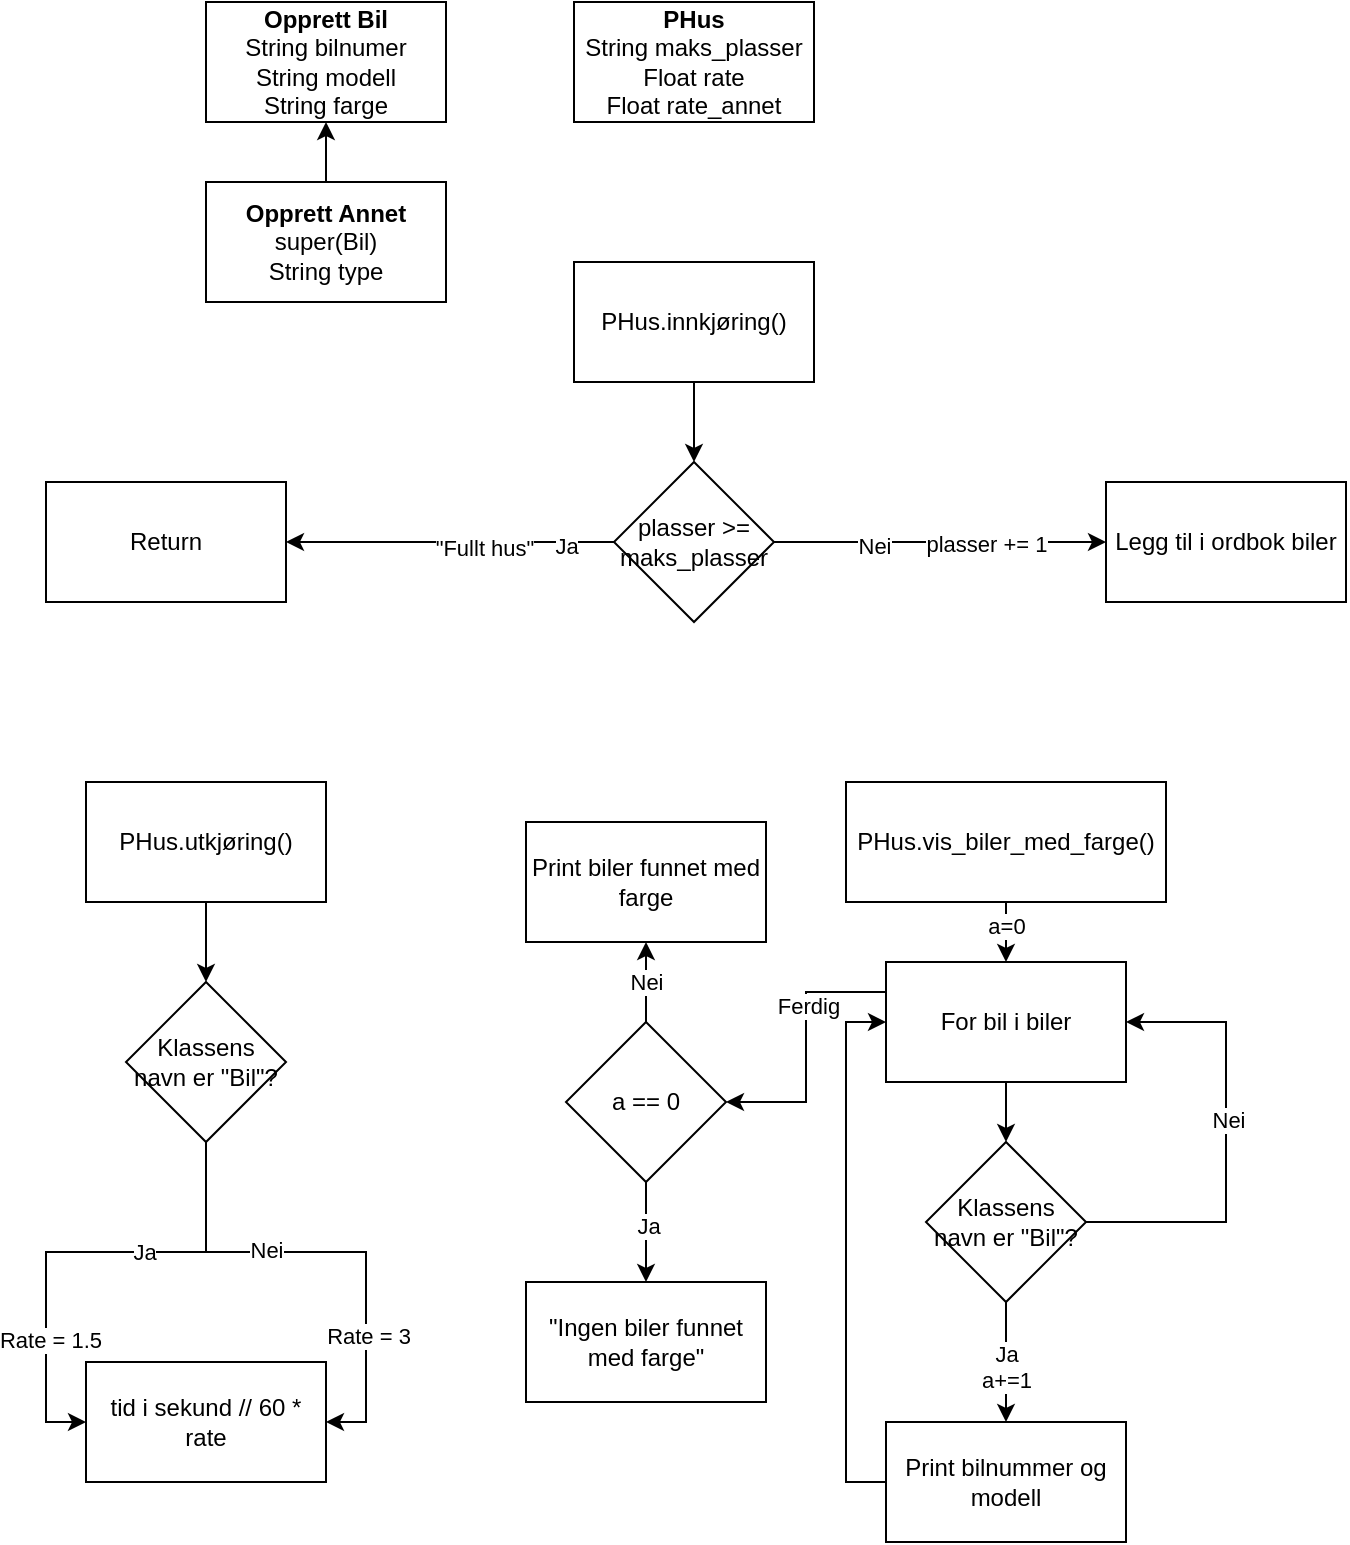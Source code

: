 <mxfile version="24.7.17">
  <diagram id="C5RBs43oDa-KdzZeNtuy" name="Page-1">
    <mxGraphModel dx="1464" dy="1104" grid="1" gridSize="10" guides="1" tooltips="1" connect="1" arrows="1" fold="1" page="1" pageScale="1" pageWidth="827" pageHeight="1169" math="0" shadow="0">
      <root>
        <mxCell id="WIyWlLk6GJQsqaUBKTNV-0" />
        <mxCell id="WIyWlLk6GJQsqaUBKTNV-1" parent="WIyWlLk6GJQsqaUBKTNV-0" />
        <mxCell id="xfNOZjnpDUWlMvhL13vc-49" value="&lt;b&gt;Opprett Bil&lt;/b&gt;&lt;div&gt;String bilnumer&lt;/div&gt;&lt;div&gt;String modell&lt;/div&gt;&lt;div&gt;String farge&lt;/div&gt;" style="whiteSpace=wrap;html=1;" vertex="1" parent="WIyWlLk6GJQsqaUBKTNV-1">
          <mxGeometry x="170" y="180" width="120" height="60" as="geometry" />
        </mxCell>
        <mxCell id="xfNOZjnpDUWlMvhL13vc-50" value="&lt;b&gt;PHus&lt;/b&gt;&lt;div&gt;String maks_plasser&lt;/div&gt;&lt;div&gt;Float rate&lt;/div&gt;&lt;div&gt;Float rate_annet&lt;/div&gt;" style="whiteSpace=wrap;html=1;" vertex="1" parent="WIyWlLk6GJQsqaUBKTNV-1">
          <mxGeometry x="354" y="180" width="120" height="60" as="geometry" />
        </mxCell>
        <mxCell id="xfNOZjnpDUWlMvhL13vc-67" value="" style="edgeStyle=orthogonalEdgeStyle;rounded=0;orthogonalLoop=1;jettySize=auto;html=1;" edge="1" parent="WIyWlLk6GJQsqaUBKTNV-1" source="xfNOZjnpDUWlMvhL13vc-51" target="xfNOZjnpDUWlMvhL13vc-49">
          <mxGeometry relative="1" as="geometry" />
        </mxCell>
        <mxCell id="xfNOZjnpDUWlMvhL13vc-51" value="&lt;b&gt;Opprett Annet&lt;/b&gt;&lt;div&gt;super(Bil)&lt;/div&gt;&lt;div&gt;String type&lt;/div&gt;" style="whiteSpace=wrap;html=1;" vertex="1" parent="WIyWlLk6GJQsqaUBKTNV-1">
          <mxGeometry x="170" y="270" width="120" height="60" as="geometry" />
        </mxCell>
        <mxCell id="xfNOZjnpDUWlMvhL13vc-56" style="edgeStyle=orthogonalEdgeStyle;rounded=0;orthogonalLoop=1;jettySize=auto;html=1;exitX=0.5;exitY=1;exitDx=0;exitDy=0;entryX=0.5;entryY=0;entryDx=0;entryDy=0;" edge="1" parent="WIyWlLk6GJQsqaUBKTNV-1" source="xfNOZjnpDUWlMvhL13vc-52" target="xfNOZjnpDUWlMvhL13vc-55">
          <mxGeometry relative="1" as="geometry" />
        </mxCell>
        <mxCell id="xfNOZjnpDUWlMvhL13vc-52" value="PHus.innkjøring()" style="whiteSpace=wrap;html=1;" vertex="1" parent="WIyWlLk6GJQsqaUBKTNV-1">
          <mxGeometry x="354" y="310" width="120" height="60" as="geometry" />
        </mxCell>
        <mxCell id="xfNOZjnpDUWlMvhL13vc-59" value="" style="edgeStyle=orthogonalEdgeStyle;rounded=0;orthogonalLoop=1;jettySize=auto;html=1;" edge="1" parent="WIyWlLk6GJQsqaUBKTNV-1" source="xfNOZjnpDUWlMvhL13vc-55" target="xfNOZjnpDUWlMvhL13vc-58">
          <mxGeometry relative="1" as="geometry" />
        </mxCell>
        <mxCell id="xfNOZjnpDUWlMvhL13vc-60" value="&quot;Fullt hus&quot;" style="edgeLabel;html=1;align=center;verticalAlign=middle;resizable=0;points=[];" vertex="1" connectable="0" parent="xfNOZjnpDUWlMvhL13vc-59">
          <mxGeometry x="-0.2" y="3" relative="1" as="geometry">
            <mxPoint as="offset" />
          </mxGeometry>
        </mxCell>
        <mxCell id="xfNOZjnpDUWlMvhL13vc-61" value="Ja" style="edgeLabel;html=1;align=center;verticalAlign=middle;resizable=0;points=[];" vertex="1" connectable="0" parent="xfNOZjnpDUWlMvhL13vc-59">
          <mxGeometry x="-0.707" y="2" relative="1" as="geometry">
            <mxPoint as="offset" />
          </mxGeometry>
        </mxCell>
        <mxCell id="xfNOZjnpDUWlMvhL13vc-63" value="" style="edgeStyle=orthogonalEdgeStyle;rounded=0;orthogonalLoop=1;jettySize=auto;html=1;" edge="1" parent="WIyWlLk6GJQsqaUBKTNV-1" source="xfNOZjnpDUWlMvhL13vc-55" target="xfNOZjnpDUWlMvhL13vc-62">
          <mxGeometry relative="1" as="geometry" />
        </mxCell>
        <mxCell id="xfNOZjnpDUWlMvhL13vc-64" value="Nei" style="edgeLabel;html=1;align=center;verticalAlign=middle;resizable=0;points=[];" vertex="1" connectable="0" parent="xfNOZjnpDUWlMvhL13vc-63">
          <mxGeometry x="-0.4" y="-2" relative="1" as="geometry">
            <mxPoint as="offset" />
          </mxGeometry>
        </mxCell>
        <mxCell id="xfNOZjnpDUWlMvhL13vc-66" value="plasser += 1" style="edgeLabel;html=1;align=center;verticalAlign=middle;resizable=0;points=[];" vertex="1" connectable="0" parent="xfNOZjnpDUWlMvhL13vc-63">
          <mxGeometry x="0.274" y="-1" relative="1" as="geometry">
            <mxPoint as="offset" />
          </mxGeometry>
        </mxCell>
        <mxCell id="xfNOZjnpDUWlMvhL13vc-55" value="plasser &amp;gt;= maks_plasser" style="rhombus;whiteSpace=wrap;html=1;" vertex="1" parent="WIyWlLk6GJQsqaUBKTNV-1">
          <mxGeometry x="374" y="410" width="80" height="80" as="geometry" />
        </mxCell>
        <mxCell id="xfNOZjnpDUWlMvhL13vc-58" value="Return" style="whiteSpace=wrap;html=1;" vertex="1" parent="WIyWlLk6GJQsqaUBKTNV-1">
          <mxGeometry x="90" y="420" width="120" height="60" as="geometry" />
        </mxCell>
        <mxCell id="xfNOZjnpDUWlMvhL13vc-62" value="Legg til i ordbok biler" style="whiteSpace=wrap;html=1;" vertex="1" parent="WIyWlLk6GJQsqaUBKTNV-1">
          <mxGeometry x="620" y="420" width="120" height="60" as="geometry" />
        </mxCell>
        <mxCell id="xfNOZjnpDUWlMvhL13vc-70" style="edgeStyle=orthogonalEdgeStyle;rounded=0;orthogonalLoop=1;jettySize=auto;html=1;entryX=0.5;entryY=0;entryDx=0;entryDy=0;" edge="1" parent="WIyWlLk6GJQsqaUBKTNV-1" source="xfNOZjnpDUWlMvhL13vc-68" target="xfNOZjnpDUWlMvhL13vc-69">
          <mxGeometry relative="1" as="geometry" />
        </mxCell>
        <mxCell id="xfNOZjnpDUWlMvhL13vc-68" value="PHus.utkjøring()" style="whiteSpace=wrap;html=1;" vertex="1" parent="WIyWlLk6GJQsqaUBKTNV-1">
          <mxGeometry x="110" y="570" width="120" height="60" as="geometry" />
        </mxCell>
        <mxCell id="xfNOZjnpDUWlMvhL13vc-73" style="edgeStyle=orthogonalEdgeStyle;rounded=0;orthogonalLoop=1;jettySize=auto;html=1;entryX=0;entryY=0.5;entryDx=0;entryDy=0;" edge="1" parent="WIyWlLk6GJQsqaUBKTNV-1" source="xfNOZjnpDUWlMvhL13vc-69" target="xfNOZjnpDUWlMvhL13vc-71">
          <mxGeometry relative="1" as="geometry" />
        </mxCell>
        <mxCell id="xfNOZjnpDUWlMvhL13vc-75" value="Ja" style="edgeLabel;html=1;align=center;verticalAlign=middle;resizable=0;points=[];" vertex="1" connectable="0" parent="xfNOZjnpDUWlMvhL13vc-73">
          <mxGeometry x="-0.28" relative="1" as="geometry">
            <mxPoint as="offset" />
          </mxGeometry>
        </mxCell>
        <mxCell id="xfNOZjnpDUWlMvhL13vc-76" value="Rate = 1.5" style="edgeLabel;html=1;align=center;verticalAlign=middle;resizable=0;points=[];" vertex="1" connectable="0" parent="xfNOZjnpDUWlMvhL13vc-73">
          <mxGeometry x="0.49" y="2" relative="1" as="geometry">
            <mxPoint as="offset" />
          </mxGeometry>
        </mxCell>
        <mxCell id="xfNOZjnpDUWlMvhL13vc-74" style="edgeStyle=orthogonalEdgeStyle;rounded=0;orthogonalLoop=1;jettySize=auto;html=1;entryX=1;entryY=0.5;entryDx=0;entryDy=0;" edge="1" parent="WIyWlLk6GJQsqaUBKTNV-1" source="xfNOZjnpDUWlMvhL13vc-69" target="xfNOZjnpDUWlMvhL13vc-71">
          <mxGeometry relative="1" as="geometry" />
        </mxCell>
        <mxCell id="xfNOZjnpDUWlMvhL13vc-77" value="Nei" style="edgeLabel;html=1;align=center;verticalAlign=middle;resizable=0;points=[];" vertex="1" connectable="0" parent="xfNOZjnpDUWlMvhL13vc-74">
          <mxGeometry x="-0.292" y="1" relative="1" as="geometry">
            <mxPoint as="offset" />
          </mxGeometry>
        </mxCell>
        <mxCell id="xfNOZjnpDUWlMvhL13vc-78" value="Rate = 3" style="edgeLabel;html=1;align=center;verticalAlign=middle;resizable=0;points=[];" vertex="1" connectable="0" parent="xfNOZjnpDUWlMvhL13vc-74">
          <mxGeometry x="0.475" y="1" relative="1" as="geometry">
            <mxPoint as="offset" />
          </mxGeometry>
        </mxCell>
        <mxCell id="xfNOZjnpDUWlMvhL13vc-69" value="Klassens navn er &quot;Bil&quot;?" style="rhombus;whiteSpace=wrap;html=1;" vertex="1" parent="WIyWlLk6GJQsqaUBKTNV-1">
          <mxGeometry x="130" y="670" width="80" height="80" as="geometry" />
        </mxCell>
        <mxCell id="xfNOZjnpDUWlMvhL13vc-71" value="tid i sekund // 60 * rate" style="whiteSpace=wrap;html=1;" vertex="1" parent="WIyWlLk6GJQsqaUBKTNV-1">
          <mxGeometry x="110" y="860" width="120" height="60" as="geometry" />
        </mxCell>
        <mxCell id="xfNOZjnpDUWlMvhL13vc-84" style="edgeStyle=orthogonalEdgeStyle;rounded=0;orthogonalLoop=1;jettySize=auto;html=1;exitX=0.5;exitY=1;exitDx=0;exitDy=0;entryX=0.5;entryY=0;entryDx=0;entryDy=0;" edge="1" parent="WIyWlLk6GJQsqaUBKTNV-1" source="xfNOZjnpDUWlMvhL13vc-79" target="xfNOZjnpDUWlMvhL13vc-83">
          <mxGeometry relative="1" as="geometry" />
        </mxCell>
        <mxCell id="xfNOZjnpDUWlMvhL13vc-94" value="a=0" style="edgeLabel;html=1;align=center;verticalAlign=middle;resizable=0;points=[];" vertex="1" connectable="0" parent="xfNOZjnpDUWlMvhL13vc-84">
          <mxGeometry x="-0.2" relative="1" as="geometry">
            <mxPoint as="offset" />
          </mxGeometry>
        </mxCell>
        <mxCell id="xfNOZjnpDUWlMvhL13vc-79" value="PHus.vis_biler_med_farge()" style="whiteSpace=wrap;html=1;" vertex="1" parent="WIyWlLk6GJQsqaUBKTNV-1">
          <mxGeometry x="490" y="570" width="160" height="60" as="geometry" />
        </mxCell>
        <mxCell id="xfNOZjnpDUWlMvhL13vc-86" style="edgeStyle=orthogonalEdgeStyle;rounded=0;orthogonalLoop=1;jettySize=auto;html=1;exitX=1;exitY=0.5;exitDx=0;exitDy=0;entryX=1;entryY=0.5;entryDx=0;entryDy=0;" edge="1" parent="WIyWlLk6GJQsqaUBKTNV-1" source="xfNOZjnpDUWlMvhL13vc-81" target="xfNOZjnpDUWlMvhL13vc-83">
          <mxGeometry relative="1" as="geometry">
            <Array as="points">
              <mxPoint x="680" y="790" />
              <mxPoint x="680" y="690" />
            </Array>
          </mxGeometry>
        </mxCell>
        <mxCell id="xfNOZjnpDUWlMvhL13vc-87" value="Nei" style="edgeLabel;html=1;align=center;verticalAlign=middle;resizable=0;points=[];" vertex="1" connectable="0" parent="xfNOZjnpDUWlMvhL13vc-86">
          <mxGeometry x="0.105" y="-1" relative="1" as="geometry">
            <mxPoint as="offset" />
          </mxGeometry>
        </mxCell>
        <mxCell id="xfNOZjnpDUWlMvhL13vc-90" style="edgeStyle=orthogonalEdgeStyle;rounded=0;orthogonalLoop=1;jettySize=auto;html=1;exitX=0.5;exitY=1;exitDx=0;exitDy=0;entryX=0.5;entryY=0;entryDx=0;entryDy=0;" edge="1" parent="WIyWlLk6GJQsqaUBKTNV-1" source="xfNOZjnpDUWlMvhL13vc-81" target="xfNOZjnpDUWlMvhL13vc-88">
          <mxGeometry relative="1" as="geometry" />
        </mxCell>
        <mxCell id="xfNOZjnpDUWlMvhL13vc-92" value="Ja" style="edgeLabel;html=1;align=center;verticalAlign=middle;resizable=0;points=[];" vertex="1" connectable="0" parent="xfNOZjnpDUWlMvhL13vc-90">
          <mxGeometry x="-0.15" relative="1" as="geometry">
            <mxPoint as="offset" />
          </mxGeometry>
        </mxCell>
        <mxCell id="xfNOZjnpDUWlMvhL13vc-93" value="a+=1" style="edgeLabel;html=1;align=center;verticalAlign=middle;resizable=0;points=[];" vertex="1" connectable="0" parent="xfNOZjnpDUWlMvhL13vc-90">
          <mxGeometry x="0.275" relative="1" as="geometry">
            <mxPoint as="offset" />
          </mxGeometry>
        </mxCell>
        <mxCell id="xfNOZjnpDUWlMvhL13vc-81" value="Klassens navn er &quot;Bil&quot;?" style="rhombus;whiteSpace=wrap;html=1;" vertex="1" parent="WIyWlLk6GJQsqaUBKTNV-1">
          <mxGeometry x="530" y="750" width="80" height="80" as="geometry" />
        </mxCell>
        <mxCell id="xfNOZjnpDUWlMvhL13vc-85" style="edgeStyle=orthogonalEdgeStyle;rounded=0;orthogonalLoop=1;jettySize=auto;html=1;exitX=0.5;exitY=1;exitDx=0;exitDy=0;entryX=0.5;entryY=0;entryDx=0;entryDy=0;" edge="1" parent="WIyWlLk6GJQsqaUBKTNV-1" source="xfNOZjnpDUWlMvhL13vc-83" target="xfNOZjnpDUWlMvhL13vc-81">
          <mxGeometry relative="1" as="geometry" />
        </mxCell>
        <mxCell id="xfNOZjnpDUWlMvhL13vc-97" style="edgeStyle=orthogonalEdgeStyle;rounded=0;orthogonalLoop=1;jettySize=auto;html=1;exitX=0;exitY=0.25;exitDx=0;exitDy=0;entryX=1;entryY=0.5;entryDx=0;entryDy=0;" edge="1" parent="WIyWlLk6GJQsqaUBKTNV-1" source="xfNOZjnpDUWlMvhL13vc-83" target="xfNOZjnpDUWlMvhL13vc-96">
          <mxGeometry relative="1" as="geometry" />
        </mxCell>
        <mxCell id="xfNOZjnpDUWlMvhL13vc-98" value="Ferdig" style="edgeLabel;html=1;align=center;verticalAlign=middle;resizable=0;points=[];" vertex="1" connectable="0" parent="xfNOZjnpDUWlMvhL13vc-97">
          <mxGeometry x="-0.305" y="1" relative="1" as="geometry">
            <mxPoint as="offset" />
          </mxGeometry>
        </mxCell>
        <mxCell id="xfNOZjnpDUWlMvhL13vc-83" value="For bil i biler" style="whiteSpace=wrap;html=1;" vertex="1" parent="WIyWlLk6GJQsqaUBKTNV-1">
          <mxGeometry x="510" y="660" width="120" height="60" as="geometry" />
        </mxCell>
        <mxCell id="xfNOZjnpDUWlMvhL13vc-91" style="edgeStyle=orthogonalEdgeStyle;rounded=0;orthogonalLoop=1;jettySize=auto;html=1;exitX=0;exitY=0.5;exitDx=0;exitDy=0;entryX=0;entryY=0.5;entryDx=0;entryDy=0;" edge="1" parent="WIyWlLk6GJQsqaUBKTNV-1" source="xfNOZjnpDUWlMvhL13vc-88" target="xfNOZjnpDUWlMvhL13vc-83">
          <mxGeometry relative="1" as="geometry" />
        </mxCell>
        <mxCell id="xfNOZjnpDUWlMvhL13vc-88" value="Print bilnummer og modell" style="whiteSpace=wrap;html=1;" vertex="1" parent="WIyWlLk6GJQsqaUBKTNV-1">
          <mxGeometry x="510" y="890" width="120" height="60" as="geometry" />
        </mxCell>
        <mxCell id="xfNOZjnpDUWlMvhL13vc-100" value="" style="edgeStyle=orthogonalEdgeStyle;rounded=0;orthogonalLoop=1;jettySize=auto;html=1;" edge="1" parent="WIyWlLk6GJQsqaUBKTNV-1" source="xfNOZjnpDUWlMvhL13vc-96" target="xfNOZjnpDUWlMvhL13vc-99">
          <mxGeometry relative="1" as="geometry" />
        </mxCell>
        <mxCell id="xfNOZjnpDUWlMvhL13vc-101" value="Ja" style="edgeLabel;html=1;align=center;verticalAlign=middle;resizable=0;points=[];" vertex="1" connectable="0" parent="xfNOZjnpDUWlMvhL13vc-100">
          <mxGeometry x="-0.133" y="1" relative="1" as="geometry">
            <mxPoint as="offset" />
          </mxGeometry>
        </mxCell>
        <mxCell id="xfNOZjnpDUWlMvhL13vc-103" style="edgeStyle=orthogonalEdgeStyle;rounded=0;orthogonalLoop=1;jettySize=auto;html=1;exitX=0.5;exitY=0;exitDx=0;exitDy=0;entryX=0.5;entryY=1;entryDx=0;entryDy=0;" edge="1" parent="WIyWlLk6GJQsqaUBKTNV-1" source="xfNOZjnpDUWlMvhL13vc-96" target="xfNOZjnpDUWlMvhL13vc-102">
          <mxGeometry relative="1" as="geometry" />
        </mxCell>
        <mxCell id="xfNOZjnpDUWlMvhL13vc-104" value="Nei" style="edgeLabel;html=1;align=center;verticalAlign=middle;resizable=0;points=[];" vertex="1" connectable="0" parent="xfNOZjnpDUWlMvhL13vc-103">
          <mxGeometry relative="1" as="geometry">
            <mxPoint as="offset" />
          </mxGeometry>
        </mxCell>
        <mxCell id="xfNOZjnpDUWlMvhL13vc-96" value="a == 0" style="rhombus;whiteSpace=wrap;html=1;" vertex="1" parent="WIyWlLk6GJQsqaUBKTNV-1">
          <mxGeometry x="350" y="690" width="80" height="80" as="geometry" />
        </mxCell>
        <mxCell id="xfNOZjnpDUWlMvhL13vc-99" value="&quot;Ingen biler funnet med farge&quot;" style="whiteSpace=wrap;html=1;" vertex="1" parent="WIyWlLk6GJQsqaUBKTNV-1">
          <mxGeometry x="330" y="820" width="120" height="60" as="geometry" />
        </mxCell>
        <mxCell id="xfNOZjnpDUWlMvhL13vc-102" value="Print biler funnet med farge" style="whiteSpace=wrap;html=1;" vertex="1" parent="WIyWlLk6GJQsqaUBKTNV-1">
          <mxGeometry x="330" y="590" width="120" height="60" as="geometry" />
        </mxCell>
      </root>
    </mxGraphModel>
  </diagram>
</mxfile>
